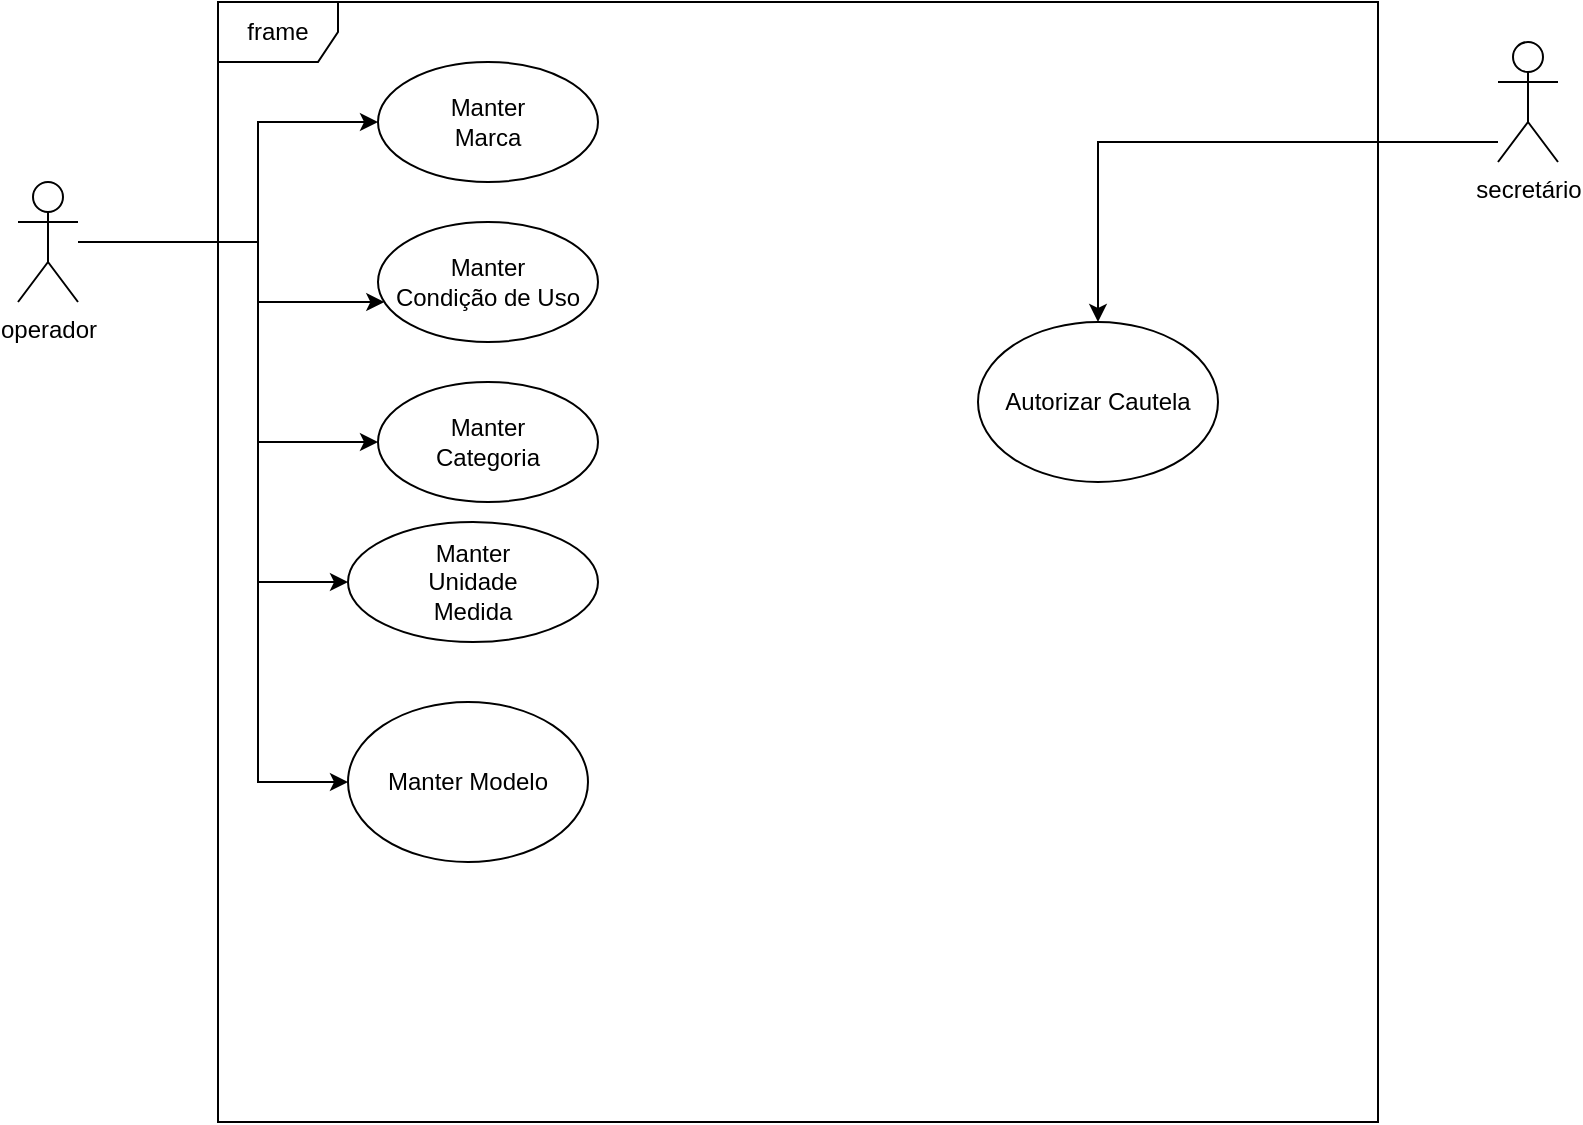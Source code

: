 <mxfile version="25.0.3">
  <diagram name="Page-1" id="c4acf3e9-155e-7222-9cf6-157b1a14988f">
    <mxGraphModel dx="880" dy="2729" grid="1" gridSize="10" guides="1" tooltips="1" connect="1" arrows="1" fold="1" page="1" pageScale="1" pageWidth="850" pageHeight="1100" background="none" math="0" shadow="0">
      <root>
        <mxCell id="0" />
        <mxCell id="1" parent="0" />
        <mxCell id="5rYNvA1EGpWT4PLwYlTP-1" value="frame" style="shape=umlFrame;whiteSpace=wrap;html=1;pointerEvents=0;" parent="1" vertex="1">
          <mxGeometry x="120" y="-2120" width="580" height="560" as="geometry" />
        </mxCell>
        <mxCell id="5rYNvA1EGpWT4PLwYlTP-18" style="edgeStyle=orthogonalEdgeStyle;rounded=0;orthogonalLoop=1;jettySize=auto;html=1;" parent="1" source="5rYNvA1EGpWT4PLwYlTP-2" target="5rYNvA1EGpWT4PLwYlTP-17" edge="1">
          <mxGeometry relative="1" as="geometry">
            <Array as="points">
              <mxPoint x="140" y="-2000" />
              <mxPoint x="140" y="-2060" />
            </Array>
          </mxGeometry>
        </mxCell>
        <mxCell id="5rYNvA1EGpWT4PLwYlTP-20" style="edgeStyle=orthogonalEdgeStyle;rounded=0;orthogonalLoop=1;jettySize=auto;html=1;" parent="1" source="5rYNvA1EGpWT4PLwYlTP-2" target="5rYNvA1EGpWT4PLwYlTP-19" edge="1">
          <mxGeometry relative="1" as="geometry">
            <Array as="points">
              <mxPoint x="140" y="-2000" />
              <mxPoint x="140" y="-1970" />
            </Array>
          </mxGeometry>
        </mxCell>
        <mxCell id="5rYNvA1EGpWT4PLwYlTP-22" style="edgeStyle=orthogonalEdgeStyle;rounded=0;orthogonalLoop=1;jettySize=auto;html=1;entryX=0;entryY=0.5;entryDx=0;entryDy=0;" parent="1" source="5rYNvA1EGpWT4PLwYlTP-2" target="5rYNvA1EGpWT4PLwYlTP-21" edge="1">
          <mxGeometry relative="1" as="geometry">
            <Array as="points">
              <mxPoint x="140" y="-2000" />
              <mxPoint x="140" y="-1900" />
            </Array>
          </mxGeometry>
        </mxCell>
        <mxCell id="5rYNvA1EGpWT4PLwYlTP-24" style="edgeStyle=orthogonalEdgeStyle;rounded=0;orthogonalLoop=1;jettySize=auto;html=1;entryX=0;entryY=0.5;entryDx=0;entryDy=0;" parent="1" source="5rYNvA1EGpWT4PLwYlTP-2" target="5rYNvA1EGpWT4PLwYlTP-23" edge="1">
          <mxGeometry relative="1" as="geometry">
            <Array as="points">
              <mxPoint x="140" y="-2000" />
              <mxPoint x="140" y="-1830" />
            </Array>
          </mxGeometry>
        </mxCell>
        <mxCell id="JCjts5rAEiLWBCdYOJuN-2" style="edgeStyle=orthogonalEdgeStyle;rounded=0;orthogonalLoop=1;jettySize=auto;html=1;entryX=0;entryY=0.5;entryDx=0;entryDy=0;" parent="1" source="5rYNvA1EGpWT4PLwYlTP-2" target="JCjts5rAEiLWBCdYOJuN-1" edge="1">
          <mxGeometry relative="1" as="geometry">
            <Array as="points">
              <mxPoint x="140" y="-2000" />
              <mxPoint x="140" y="-1730" />
            </Array>
          </mxGeometry>
        </mxCell>
        <mxCell id="5rYNvA1EGpWT4PLwYlTP-2" value="operador" style="shape=umlActor;verticalLabelPosition=bottom;verticalAlign=top;html=1;" parent="1" vertex="1">
          <mxGeometry x="20" y="-2030" width="30" height="60" as="geometry" />
        </mxCell>
        <mxCell id="5rYNvA1EGpWT4PLwYlTP-17" value="Manter&lt;br&gt;Marca" style="ellipse;whiteSpace=wrap;html=1;" parent="1" vertex="1">
          <mxGeometry x="200" y="-2090" width="110" height="60" as="geometry" />
        </mxCell>
        <mxCell id="5rYNvA1EGpWT4PLwYlTP-19" value="Manter&lt;br&gt;Condição de Uso" style="ellipse;whiteSpace=wrap;html=1;" parent="1" vertex="1">
          <mxGeometry x="200" y="-2010" width="110" height="60" as="geometry" />
        </mxCell>
        <mxCell id="5rYNvA1EGpWT4PLwYlTP-21" value="Manter &lt;br&gt;Categoria" style="ellipse;whiteSpace=wrap;html=1;" parent="1" vertex="1">
          <mxGeometry x="200" y="-1930" width="110" height="60" as="geometry" />
        </mxCell>
        <mxCell id="5rYNvA1EGpWT4PLwYlTP-23" value="Manter &lt;br&gt;Unidade&lt;br&gt;Medida" style="ellipse;whiteSpace=wrap;html=1;" parent="1" vertex="1">
          <mxGeometry x="185" y="-1860" width="125" height="60" as="geometry" />
        </mxCell>
        <mxCell id="JCjts5rAEiLWBCdYOJuN-1" value="&lt;font style=&quot;vertical-align: inherit;&quot;&gt;&lt;font style=&quot;vertical-align: inherit;&quot;&gt;Manter Modelo&lt;/font&gt;&lt;/font&gt;" style="ellipse;whiteSpace=wrap;html=1;" parent="1" vertex="1">
          <mxGeometry x="185" y="-1770" width="120" height="80" as="geometry" />
        </mxCell>
        <mxCell id="5vsusdq0JppMegxdK2Lm-6" style="edgeStyle=orthogonalEdgeStyle;rounded=0;orthogonalLoop=1;jettySize=auto;html=1;" edge="1" parent="1" source="5vsusdq0JppMegxdK2Lm-1" target="5vsusdq0JppMegxdK2Lm-5">
          <mxGeometry relative="1" as="geometry">
            <Array as="points">
              <mxPoint x="560" y="-2050" />
            </Array>
          </mxGeometry>
        </mxCell>
        <mxCell id="5vsusdq0JppMegxdK2Lm-1" value="secretário" style="shape=umlActor;verticalLabelPosition=bottom;verticalAlign=top;html=1;outlineConnect=0;" vertex="1" parent="1">
          <mxGeometry x="760" y="-2100" width="30" height="60" as="geometry" />
        </mxCell>
        <mxCell id="5vsusdq0JppMegxdK2Lm-5" value="&lt;font style=&quot;vertical-align: inherit;&quot;&gt;&lt;font style=&quot;vertical-align: inherit;&quot;&gt;Autorizar Cautela&lt;/font&gt;&lt;/font&gt;" style="ellipse;whiteSpace=wrap;html=1;" vertex="1" parent="1">
          <mxGeometry x="500" y="-1960" width="120" height="80" as="geometry" />
        </mxCell>
      </root>
    </mxGraphModel>
  </diagram>
</mxfile>
